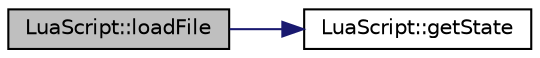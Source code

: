 digraph "LuaScript::loadFile"
{
  edge [fontname="Helvetica",fontsize="10",labelfontname="Helvetica",labelfontsize="10"];
  node [fontname="Helvetica",fontsize="10",shape=record];
  rankdir="LR";
  Node1 [label="LuaScript::loadFile",height=0.2,width=0.4,color="black", fillcolor="grey75", style="filled", fontcolor="black"];
  Node1 -> Node2 [color="midnightblue",fontsize="10",style="solid",fontname="Helvetica"];
  Node2 [label="LuaScript::getState",height=0.2,width=0.4,color="black", fillcolor="white", style="filled",URL="$class_lua_script.html#a3785f9562eb9147eea9e610559d8c5ba"];
}

